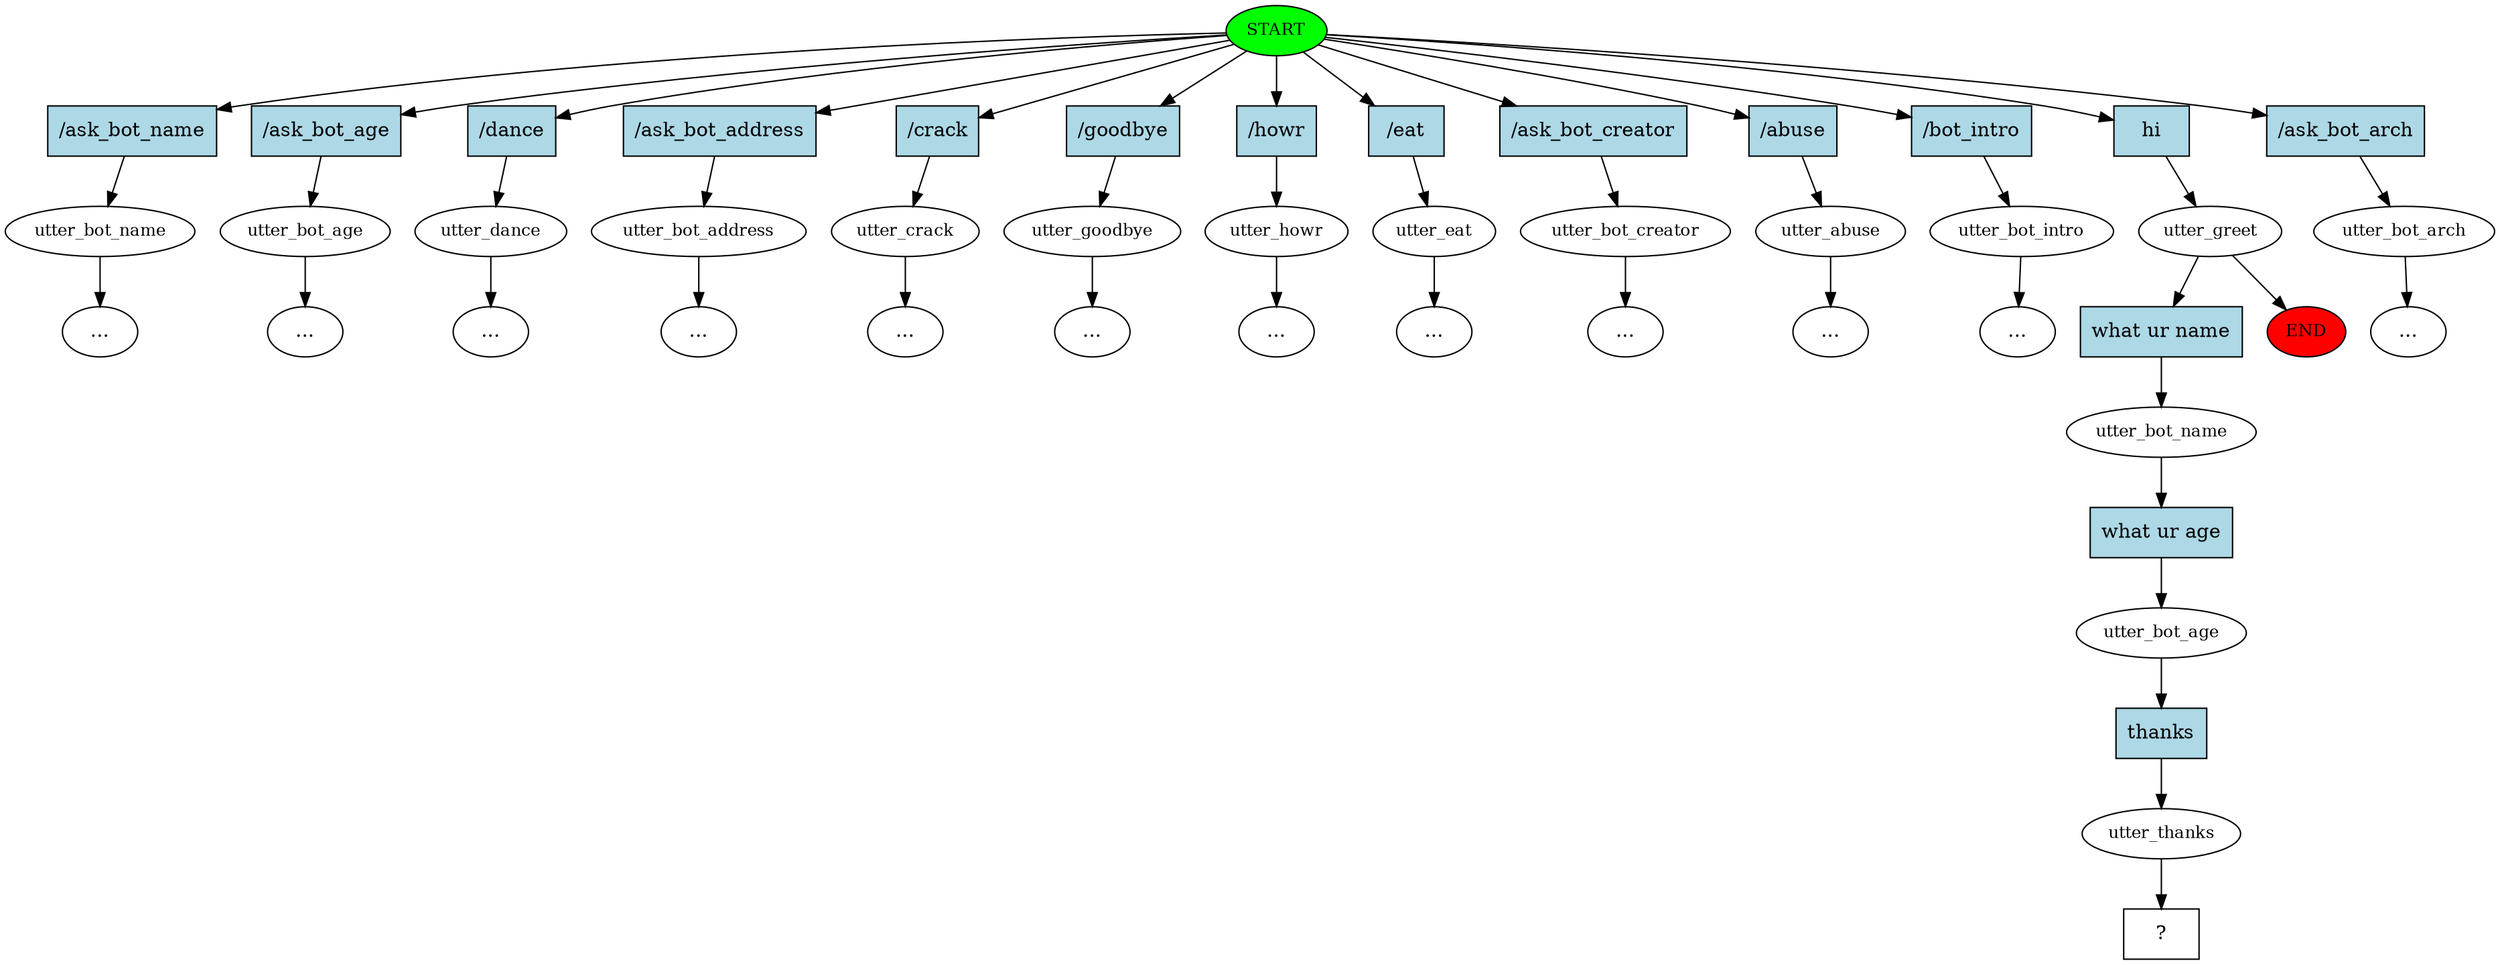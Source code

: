 digraph  {
0 [class="start active", fillcolor=green, fontsize=12, label=START, style=filled];
1 [class="", fontsize=12, label=utter_bot_name];
2 [class="", fontsize=12, label=utter_bot_age];
3 [class="", fontsize=12, label=utter_dance];
4 [class="", fontsize=12, label=utter_bot_address];
5 [class="", fontsize=12, label=utter_crack];
6 [class="", fontsize=12, label=utter_goodbye];
7 [class="", fontsize=12, label=utter_howr];
8 [class="", fontsize=12, label=utter_eat];
9 [class="", fontsize=12, label=utter_bot_creator];
10 [class="", fontsize=12, label=utter_abuse];
11 [class="", fontsize=12, label=utter_bot_intro];
12 [class=active, fontsize=12, label=utter_greet];
13 [class="", fontsize=12, label=utter_bot_arch];
15 [class=active, fontsize=12, label=utter_bot_name];
16 [class=active, fontsize=12, label=utter_bot_age];
17 [class=active, fontsize=12, label=utter_thanks];
18 [class="intent dashed active", label="  ?  ", shape=rect];
19 [class=intent, fillcolor=lightblue, label="/ask_bot_name", shape=rect, style=filled];
20 [class=intent, fillcolor=lightblue, label="/ask_bot_age", shape=rect, style=filled];
21 [class=intent, fillcolor=lightblue, label="/dance", shape=rect, style=filled];
22 [class=intent, fillcolor=lightblue, label="/ask_bot_address", shape=rect, style=filled];
23 [class=intent, fillcolor=lightblue, label="/crack", shape=rect, style=filled];
24 [class=intent, fillcolor=lightblue, label="/goodbye", shape=rect, style=filled];
25 [class=intent, fillcolor=lightblue, label="/howr", shape=rect, style=filled];
26 [class=intent, fillcolor=lightblue, label="/eat", shape=rect, style=filled];
27 [class=intent, fillcolor=lightblue, label="/ask_bot_creator", shape=rect, style=filled];
28 [class=intent, fillcolor=lightblue, label="/abuse", shape=rect, style=filled];
29 [class=intent, fillcolor=lightblue, label="/bot_intro", shape=rect, style=filled];
30 [class="intent active", fillcolor=lightblue, label=hi, shape=rect, style=filled];
31 [class=intent, fillcolor=lightblue, label="/ask_bot_arch", shape=rect, style=filled];
32 [class="intent active", fillcolor=lightblue, label="what ur name", shape=rect, style=filled];
33 [class="intent active", fillcolor=lightblue, label="what ur age", shape=rect, style=filled];
34 [class="intent active", fillcolor=lightblue, label=thanks, shape=rect, style=filled];
"-11" [class=ellipsis, label="..."];
"-14" [class=ellipsis, label="..."];
"-13" [class=ellipsis, label="..."];
"-12" [class=ellipsis, label="..."];
"-10" [class=ellipsis, label="..."];
"-9" [class=ellipsis, label="..."];
"-8" [class=ellipsis, label="..."];
"-7" [class=ellipsis, label="..."];
"-6" [class=ellipsis, label="..."];
"-5" [class=ellipsis, label="..."];
"-4" [class=ellipsis, label="..."];
"-3" [class=ellipsis, label="..."];
"-1" [class=end, fillcolor=red, fontsize=12, label=END, style=filled];
0 -> 19  [class="", key=0];
0 -> 20  [class="", key=0];
0 -> 21  [class="", key=0];
0 -> 22  [class="", key=0];
0 -> 23  [class="", key=0];
0 -> 24  [class="", key=0];
0 -> 25  [class="", key=0];
0 -> 26  [class="", key=0];
0 -> 27  [class="", key=0];
0 -> 28  [class="", key=0];
0 -> 29  [class="", key=0];
0 -> 30  [class=active, key=0];
0 -> 31  [class="", key=0];
1 -> "-3"  [class="", key=NONE, label=""];
2 -> "-4"  [class="", key=NONE, label=""];
3 -> "-5"  [class="", key=NONE, label=""];
4 -> "-6"  [class="", key=NONE, label=""];
5 -> "-7"  [class="", key=NONE, label=""];
6 -> "-8"  [class="", key=NONE, label=""];
7 -> "-9"  [class="", key=NONE, label=""];
8 -> "-10"  [class="", key=NONE, label=""];
9 -> "-11"  [class="", key=NONE, label=""];
10 -> "-12"  [class="", key=NONE, label=""];
11 -> "-13"  [class="", key=NONE, label=""];
12 -> 32  [class=active, key=0];
12 -> "-1"  [class="", key=NONE, label=""];
13 -> "-14"  [class="", key=NONE, label=""];
15 -> 33  [class=active, key=0];
16 -> 34  [class=active, key=0];
17 -> 18  [class=active, key=NONE, label=""];
19 -> 1  [class="", key=0];
20 -> 2  [class="", key=0];
21 -> 3  [class="", key=0];
22 -> 4  [class="", key=0];
23 -> 5  [class="", key=0];
24 -> 6  [class="", key=0];
25 -> 7  [class="", key=0];
26 -> 8  [class="", key=0];
27 -> 9  [class="", key=0];
28 -> 10  [class="", key=0];
29 -> 11  [class="", key=0];
30 -> 12  [class=active, key=0];
31 -> 13  [class="", key=0];
32 -> 15  [class=active, key=0];
33 -> 16  [class=active, key=0];
34 -> 17  [class=active, key=0];
}
